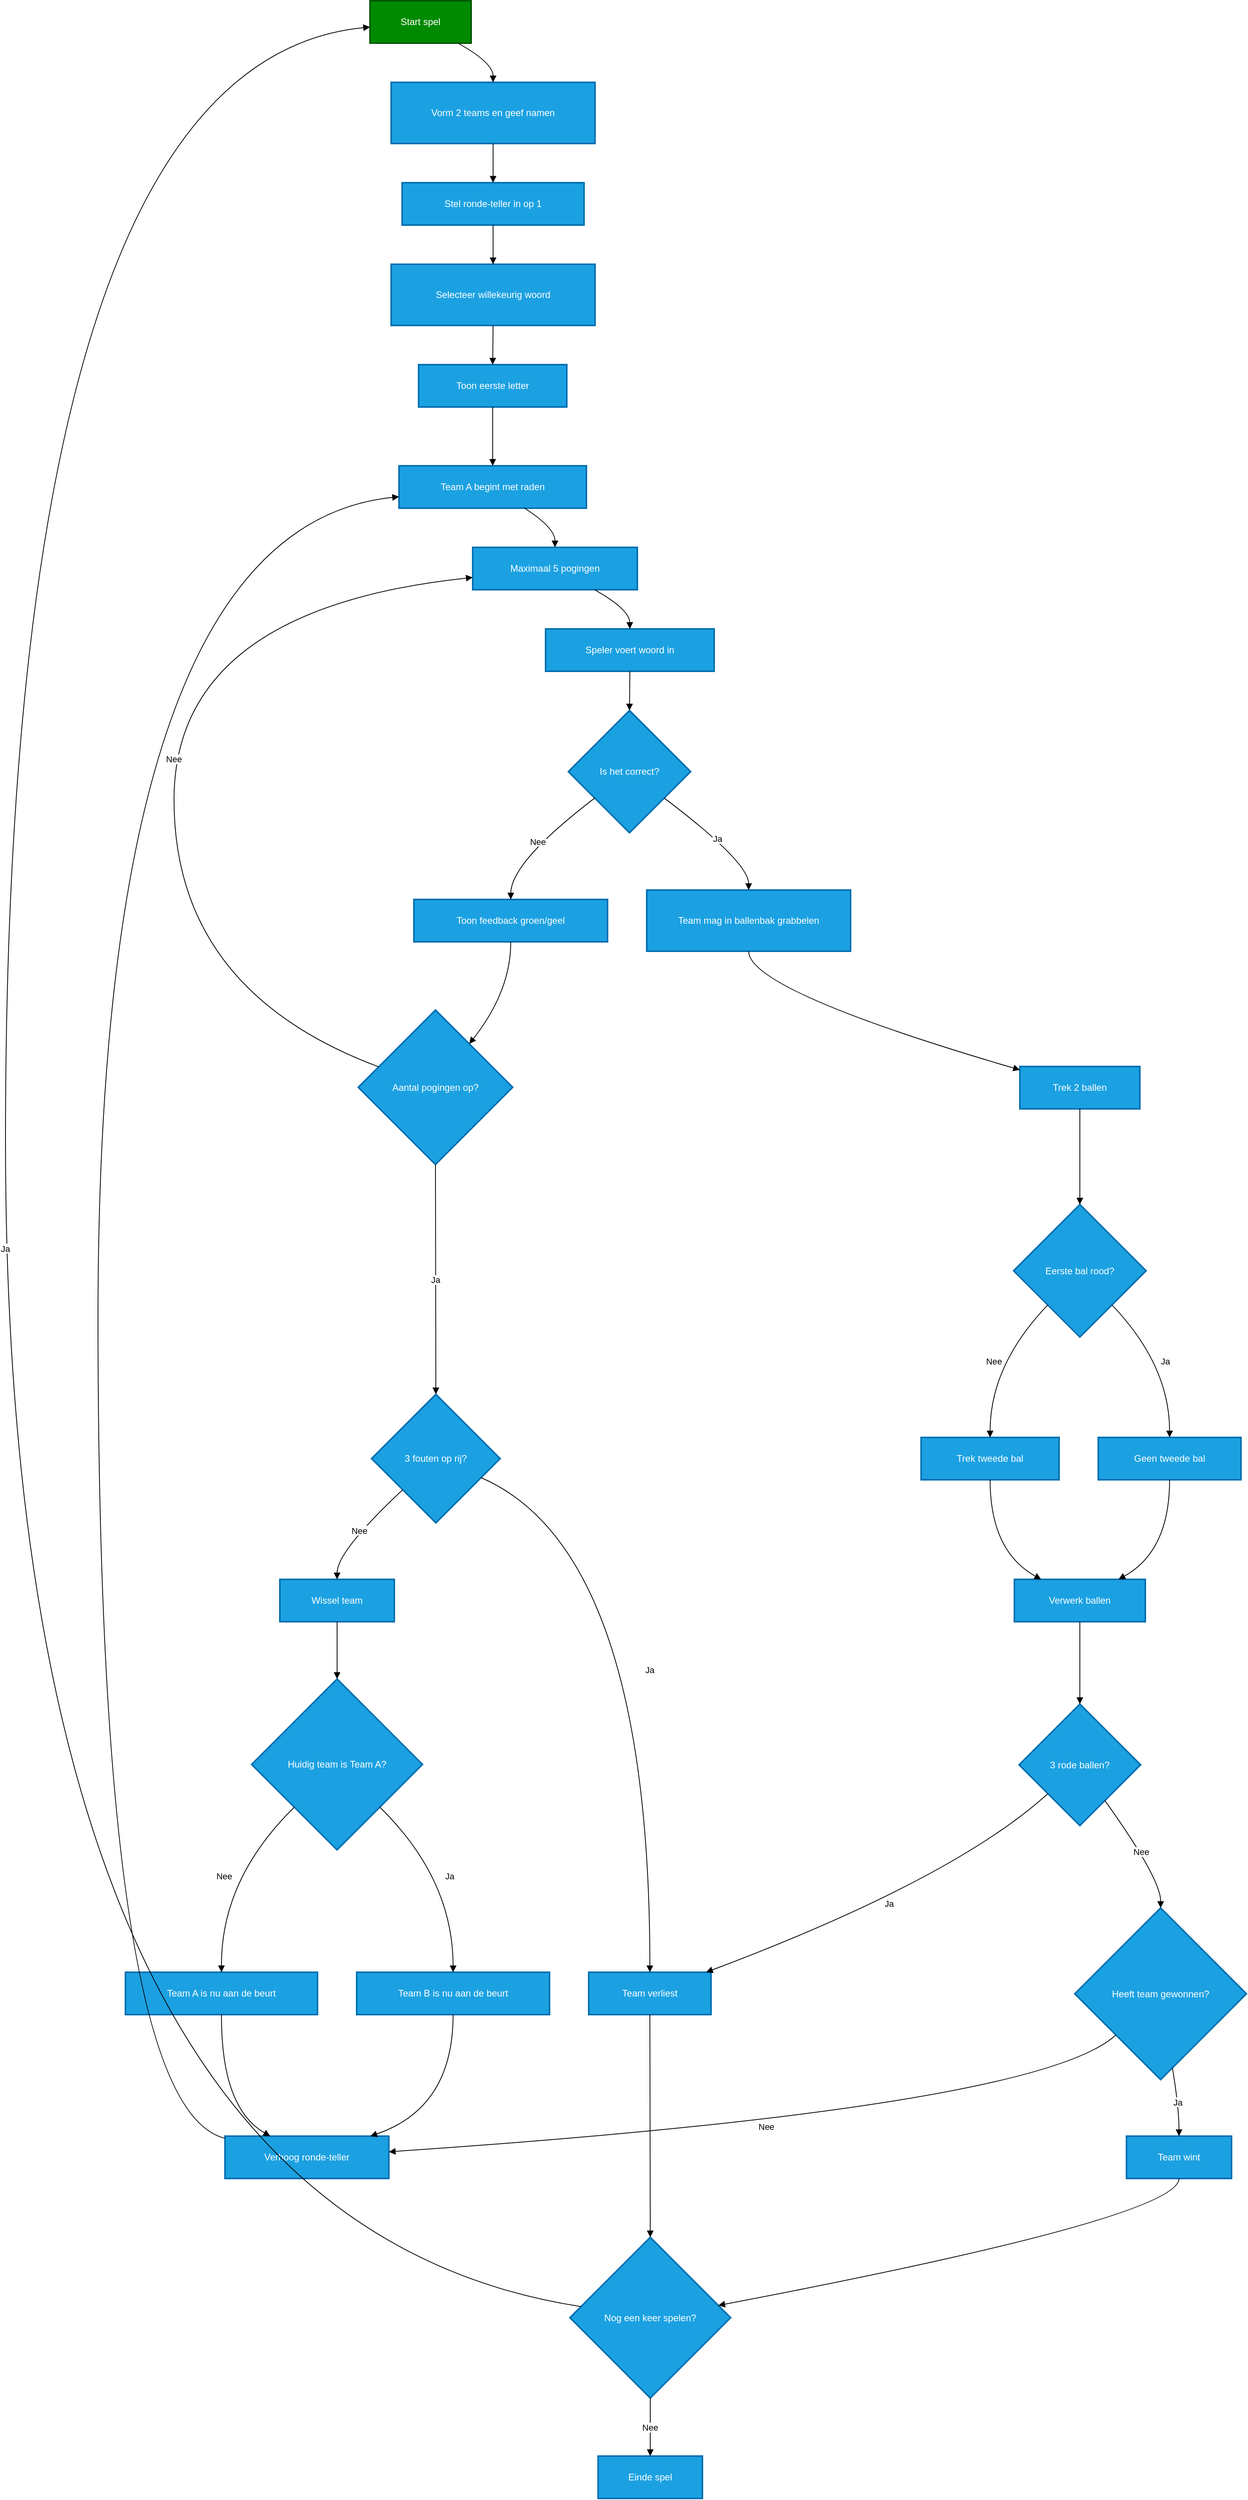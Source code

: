 <mxfile version="26.1.1">
  <diagram name="Pagina-1" id="pL5qWBEICF1cN_0vFaMQ">
    <mxGraphModel dx="5736" dy="4289" grid="1" gridSize="10" guides="1" tooltips="1" connect="1" arrows="1" fold="1" page="1" pageScale="1" pageWidth="827" pageHeight="1169" math="0" shadow="0">
      <root>
        <mxCell id="0" />
        <mxCell id="1" parent="0" />
        <mxCell id="IDxEbjrCCTd06J0M8eWO-80" value="Ja" style="curved=1;startArrow=none;endArrow=block;exitX=0;exitY=0.39;entryX=0;entryY=0.72;rounded=0;" edge="1" parent="1" source="IDxEbjrCCTd06J0M8eWO-51">
          <mxGeometry relative="1" as="geometry">
            <Array as="points">
              <mxPoint x="600" y="1839" />
              <mxPoint x="600" y="-461" />
            </Array>
            <mxPoint x="821" y="-501.12" as="targetPoint" />
          </mxGeometry>
        </mxCell>
        <mxCell id="IDxEbjrCCTd06J0M8eWO-84" value="Start spel" style="whiteSpace=wrap;strokeWidth=2;fillColor=#008a00;fontColor=#ffffff;strokeColor=#005700;" vertex="1" parent="1">
          <mxGeometry x="950" y="-1000" width="129" height="54" as="geometry" />
        </mxCell>
        <mxCell id="IDxEbjrCCTd06J0M8eWO-85" value="Vorm 2 teams en geef namen" style="whiteSpace=wrap;strokeWidth=2;fillColor=light-dark(#1BA1E2,#00B8C4);fontColor=#ffffff;strokeColor=light-dark(#006EAF,#004B52);" vertex="1" parent="1">
          <mxGeometry x="977" y="-896" width="260" height="78" as="geometry" />
        </mxCell>
        <mxCell id="IDxEbjrCCTd06J0M8eWO-86" value="Stel ronde-teller in op 1" style="whiteSpace=wrap;strokeWidth=2;fillColor=light-dark(#1BA1E2,#00B8C4);fontColor=#ffffff;strokeColor=light-dark(#006EAF,#004B52);" vertex="1" parent="1">
          <mxGeometry x="991" y="-768" width="232" height="54" as="geometry" />
        </mxCell>
        <mxCell id="IDxEbjrCCTd06J0M8eWO-87" value="Selecteer willekeurig woord" style="whiteSpace=wrap;strokeWidth=2;fillColor=light-dark(#1BA1E2,#00B8C4);fontColor=#ffffff;strokeColor=light-dark(#006EAF,#004B52);" vertex="1" parent="1">
          <mxGeometry x="977" y="-664" width="260" height="78" as="geometry" />
        </mxCell>
        <mxCell id="IDxEbjrCCTd06J0M8eWO-88" value="Toon eerste letter" style="whiteSpace=wrap;strokeWidth=2;fillColor=light-dark(#1BA1E2,#00B8C4);fontColor=#ffffff;strokeColor=light-dark(#006EAF,#004B52);" vertex="1" parent="1">
          <mxGeometry x="1012" y="-536" width="189" height="54" as="geometry" />
        </mxCell>
        <mxCell id="IDxEbjrCCTd06J0M8eWO-89" value="Team A begint met raden" style="whiteSpace=wrap;strokeWidth=2;fillColor=light-dark(#1BA1E2,#00B8C4);fontColor=#ffffff;strokeColor=light-dark(#006EAF,#004B52);" vertex="1" parent="1">
          <mxGeometry x="987" y="-407" width="239" height="54" as="geometry" />
        </mxCell>
        <mxCell id="IDxEbjrCCTd06J0M8eWO-90" value="Maximaal 5 pogingen" style="whiteSpace=wrap;strokeWidth=2;fillColor=light-dark(#1BA1E2,#00B8C4);fontColor=#ffffff;strokeColor=light-dark(#006EAF,#004B52);" vertex="1" parent="1">
          <mxGeometry x="1081" y="-303" width="210" height="54" as="geometry" />
        </mxCell>
        <mxCell id="IDxEbjrCCTd06J0M8eWO-91" value="Speler voert woord in" style="whiteSpace=wrap;strokeWidth=2;fillColor=light-dark(#1BA1E2,#00B8C4);fontColor=#ffffff;strokeColor=light-dark(#006EAF,#004B52);" vertex="1" parent="1">
          <mxGeometry x="1174" y="-199" width="215" height="54" as="geometry" />
        </mxCell>
        <mxCell id="IDxEbjrCCTd06J0M8eWO-92" value="Is het correct?" style="rhombus;strokeWidth=2;whiteSpace=wrap;fillColor=#1ba1e2;fontColor=#ffffff;strokeColor=#006EAF;" vertex="1" parent="1">
          <mxGeometry x="1203" y="-95" width="156" height="156" as="geometry" />
        </mxCell>
        <mxCell id="IDxEbjrCCTd06J0M8eWO-93" value="Team mag in ballenbak grabbelen" style="whiteSpace=wrap;strokeWidth=2;fillColor=light-dark(#1BA1E2,#00B8C4);fontColor=#ffffff;strokeColor=light-dark(#006EAF,#004B52);" vertex="1" parent="1">
          <mxGeometry x="1303" y="134" width="260" height="78" as="geometry" />
        </mxCell>
        <mxCell id="IDxEbjrCCTd06J0M8eWO-94" value="Toon feedback groen/geel" style="whiteSpace=wrap;strokeWidth=2;fillColor=light-dark(#1BA1E2,#00B8C4);fontColor=#ffffff;strokeColor=light-dark(#006EAF,#004B52);" vertex="1" parent="1">
          <mxGeometry x="1006" y="146" width="247" height="54" as="geometry" />
        </mxCell>
        <mxCell id="IDxEbjrCCTd06J0M8eWO-95" value="Aantal pogingen op?" style="rhombus;strokeWidth=2;whiteSpace=wrap;fillColor=#1ba1e2;fontColor=#ffffff;strokeColor=#006EAF;" vertex="1" parent="1">
          <mxGeometry x="935" y="287" width="197" height="197" as="geometry" />
        </mxCell>
        <mxCell id="IDxEbjrCCTd06J0M8eWO-96" value="3 fouten op rij?" style="rhombus;strokeWidth=2;whiteSpace=wrap;fillColor=#1ba1e2;fontColor=#ffffff;strokeColor=#006EAF;" vertex="1" parent="1">
          <mxGeometry x="952" y="777" width="164" height="164" as="geometry" />
        </mxCell>
        <mxCell id="IDxEbjrCCTd06J0M8eWO-97" value="Team verliest" style="whiteSpace=wrap;strokeWidth=2;fillColor=light-dark(#1BA1E2,#00B8C4);fontColor=#ffffff;strokeColor=light-dark(#006EAF,#004B52);" vertex="1" parent="1">
          <mxGeometry x="1229" y="1514" width="156" height="54" as="geometry" />
        </mxCell>
        <mxCell id="IDxEbjrCCTd06J0M8eWO-98" value="Wissel team" style="whiteSpace=wrap;strokeWidth=2;fillColor=light-dark(#1BA1E2,#00B8C4);fontColor=#ffffff;strokeColor=light-dark(#006EAF,#004B52);" vertex="1" parent="1">
          <mxGeometry x="835" y="1013" width="146" height="54" as="geometry" />
        </mxCell>
        <mxCell id="IDxEbjrCCTd06J0M8eWO-99" value="Huidig team is Team A?" style="rhombus;strokeWidth=2;whiteSpace=wrap;fillColor=#1ba1e2;fontColor=#ffffff;strokeColor=#006EAF;" vertex="1" parent="1">
          <mxGeometry x="799" y="1140" width="218" height="218" as="geometry" />
        </mxCell>
        <mxCell id="IDxEbjrCCTd06J0M8eWO-100" value="Team B is nu aan de beurt" style="whiteSpace=wrap;strokeWidth=2;fillColor=light-dark(#1BA1E2,#00B8C4);fontColor=#ffffff;strokeColor=light-dark(#006EAF,#004B52);" vertex="1" parent="1">
          <mxGeometry x="933" y="1514" width="246" height="54" as="geometry" />
        </mxCell>
        <mxCell id="IDxEbjrCCTd06J0M8eWO-101" value="Team A is nu aan de beurt" style="whiteSpace=wrap;strokeWidth=2;fillColor=light-dark(#1BA1E2,#00B8C4);fontColor=#ffffff;strokeColor=light-dark(#006EAF,#004B52);" vertex="1" parent="1">
          <mxGeometry x="638" y="1514" width="245" height="54" as="geometry" />
        </mxCell>
        <mxCell id="IDxEbjrCCTd06J0M8eWO-102" value="Verhoog ronde-teller" style="whiteSpace=wrap;strokeWidth=2;fillColor=light-dark(#1BA1E2,#00B8C4);fontColor=#ffffff;strokeColor=light-dark(#006EAF,#004B52);" vertex="1" parent="1">
          <mxGeometry x="765" y="1723" width="209" height="54" as="geometry" />
        </mxCell>
        <mxCell id="IDxEbjrCCTd06J0M8eWO-103" value="Trek 2 ballen" style="whiteSpace=wrap;strokeWidth=2;fillColor=light-dark(#1BA1E2,#00B8C4);fontColor=#ffffff;strokeColor=light-dark(#006EAF,#004B52);" vertex="1" parent="1">
          <mxGeometry x="1779" y="359" width="153" height="54" as="geometry" />
        </mxCell>
        <mxCell id="IDxEbjrCCTd06J0M8eWO-104" value="Eerste bal rood?" style="rhombus;strokeWidth=2;whiteSpace=wrap;fillColor=#1ba1e2;fontColor=#ffffff;strokeColor=#006EAF;" vertex="1" parent="1">
          <mxGeometry x="1771" y="535" width="169" height="169" as="geometry" />
        </mxCell>
        <mxCell id="IDxEbjrCCTd06J0M8eWO-105" value="Geen tweede bal" style="whiteSpace=wrap;strokeWidth=2;fillColor=light-dark(#1BA1E2,#00B8C4);fontColor=#ffffff;strokeColor=light-dark(#006EAF,#004B52);" vertex="1" parent="1">
          <mxGeometry x="1879" y="832" width="182" height="54" as="geometry" />
        </mxCell>
        <mxCell id="IDxEbjrCCTd06J0M8eWO-106" value="Trek tweede bal" style="whiteSpace=wrap;strokeWidth=2;fillColor=light-dark(#1BA1E2,#00B8C4);fontColor=#ffffff;strokeColor=light-dark(#006EAF,#004B52);" vertex="1" parent="1">
          <mxGeometry x="1653" y="832" width="176" height="54" as="geometry" />
        </mxCell>
        <mxCell id="IDxEbjrCCTd06J0M8eWO-107" value="Verwerk ballen" style="whiteSpace=wrap;strokeWidth=2;fillColor=light-dark(#1BA1E2,#00B8C4);fontColor=#ffffff;strokeColor=light-dark(#006EAF,#004B52);" vertex="1" parent="1">
          <mxGeometry x="1772" y="1013" width="167" height="54" as="geometry" />
        </mxCell>
        <mxCell id="IDxEbjrCCTd06J0M8eWO-108" value="3 rode ballen?" style="rhombus;strokeWidth=2;whiteSpace=wrap;fillColor=#1ba1e2;fontColor=#ffffff;strokeColor=#006EAF;" vertex="1" parent="1">
          <mxGeometry x="1778" y="1172" width="155" height="155" as="geometry" />
        </mxCell>
        <mxCell id="IDxEbjrCCTd06J0M8eWO-109" value="Heeft team gewonnen?" style="rhombus;strokeWidth=2;whiteSpace=wrap;fillColor=#1ba1e2;fontColor=#ffffff;strokeColor=#006EAF;" vertex="1" parent="1">
          <mxGeometry x="1849" y="1432" width="219" height="219" as="geometry" />
        </mxCell>
        <mxCell id="IDxEbjrCCTd06J0M8eWO-110" value="Team wint" style="whiteSpace=wrap;strokeWidth=2;fillColor=light-dark(#1BA1E2,#00B8C4);fontColor=#ffffff;strokeColor=light-dark(#006EAF,#004B52);" vertex="1" parent="1">
          <mxGeometry x="1915" y="1723" width="134" height="54" as="geometry" />
        </mxCell>
        <mxCell id="IDxEbjrCCTd06J0M8eWO-111" value="Nog een keer spelen?" style="rhombus;strokeWidth=2;whiteSpace=wrap;fillColor=#1ba1e2;fontColor=#ffffff;strokeColor=#006EAF;" vertex="1" parent="1">
          <mxGeometry x="1205" y="1852" width="205" height="205" as="geometry" />
        </mxCell>
        <mxCell id="IDxEbjrCCTd06J0M8eWO-112" value="Einde spel" style="whiteSpace=wrap;strokeWidth=2;fillColor=light-dark(#1BA1E2,#FF9281);fontColor=#ffffff;strokeColor=light-dark(#006EAF,#A65F55);" vertex="1" parent="1">
          <mxGeometry x="1241" y="2131" width="133" height="54" as="geometry" />
        </mxCell>
        <mxCell id="IDxEbjrCCTd06J0M8eWO-113" value="" style="curved=1;startArrow=none;endArrow=block;exitX=0.87;exitY=1;entryX=0.5;entryY=0;rounded=0;" edge="1" parent="1" source="IDxEbjrCCTd06J0M8eWO-84" target="IDxEbjrCCTd06J0M8eWO-85">
          <mxGeometry relative="1" as="geometry">
            <Array as="points">
              <mxPoint x="1107" y="-921" />
            </Array>
          </mxGeometry>
        </mxCell>
        <mxCell id="IDxEbjrCCTd06J0M8eWO-114" value="" style="curved=1;startArrow=none;endArrow=block;exitX=0.5;exitY=1;entryX=0.5;entryY=0;rounded=0;" edge="1" parent="1" source="IDxEbjrCCTd06J0M8eWO-85" target="IDxEbjrCCTd06J0M8eWO-86">
          <mxGeometry relative="1" as="geometry">
            <Array as="points" />
          </mxGeometry>
        </mxCell>
        <mxCell id="IDxEbjrCCTd06J0M8eWO-115" value="" style="curved=1;startArrow=none;endArrow=block;exitX=0.5;exitY=1;entryX=0.5;entryY=0;rounded=0;" edge="1" parent="1" source="IDxEbjrCCTd06J0M8eWO-86" target="IDxEbjrCCTd06J0M8eWO-87">
          <mxGeometry relative="1" as="geometry">
            <Array as="points" />
          </mxGeometry>
        </mxCell>
        <mxCell id="IDxEbjrCCTd06J0M8eWO-116" value="" style="curved=1;startArrow=none;endArrow=block;exitX=0.5;exitY=1;entryX=0.5;entryY=0;rounded=0;" edge="1" parent="1" source="IDxEbjrCCTd06J0M8eWO-87" target="IDxEbjrCCTd06J0M8eWO-88">
          <mxGeometry relative="1" as="geometry">
            <Array as="points" />
          </mxGeometry>
        </mxCell>
        <mxCell id="IDxEbjrCCTd06J0M8eWO-117" value="" style="curved=1;startArrow=none;endArrow=block;exitX=0.5;exitY=1;entryX=0.5;entryY=0;rounded=0;" edge="1" parent="1" source="IDxEbjrCCTd06J0M8eWO-88" target="IDxEbjrCCTd06J0M8eWO-89">
          <mxGeometry relative="1" as="geometry">
            <Array as="points" />
          </mxGeometry>
        </mxCell>
        <mxCell id="IDxEbjrCCTd06J0M8eWO-118" value="" style="curved=1;startArrow=none;endArrow=block;exitX=0.67;exitY=1;entryX=0.5;entryY=0;rounded=0;" edge="1" parent="1" source="IDxEbjrCCTd06J0M8eWO-89" target="IDxEbjrCCTd06J0M8eWO-90">
          <mxGeometry relative="1" as="geometry">
            <Array as="points">
              <mxPoint x="1186" y="-328" />
            </Array>
          </mxGeometry>
        </mxCell>
        <mxCell id="IDxEbjrCCTd06J0M8eWO-119" value="" style="curved=1;startArrow=none;endArrow=block;exitX=0.74;exitY=1;entryX=0.5;entryY=0;rounded=0;" edge="1" parent="1" source="IDxEbjrCCTd06J0M8eWO-90" target="IDxEbjrCCTd06J0M8eWO-91">
          <mxGeometry relative="1" as="geometry">
            <Array as="points">
              <mxPoint x="1281" y="-224" />
            </Array>
          </mxGeometry>
        </mxCell>
        <mxCell id="IDxEbjrCCTd06J0M8eWO-120" value="" style="curved=1;startArrow=none;endArrow=block;exitX=0.5;exitY=1;entryX=0.5;entryY=0;rounded=0;" edge="1" parent="1" source="IDxEbjrCCTd06J0M8eWO-91" target="IDxEbjrCCTd06J0M8eWO-92">
          <mxGeometry relative="1" as="geometry">
            <Array as="points" />
          </mxGeometry>
        </mxCell>
        <mxCell id="IDxEbjrCCTd06J0M8eWO-121" value="Ja" style="curved=1;startArrow=none;endArrow=block;exitX=1;exitY=0.88;entryX=0.5;entryY=0;rounded=0;" edge="1" parent="1" source="IDxEbjrCCTd06J0M8eWO-92" target="IDxEbjrCCTd06J0M8eWO-93">
          <mxGeometry relative="1" as="geometry">
            <Array as="points">
              <mxPoint x="1433" y="98" />
            </Array>
          </mxGeometry>
        </mxCell>
        <mxCell id="IDxEbjrCCTd06J0M8eWO-122" value="Nee" style="curved=1;startArrow=none;endArrow=block;exitX=0;exitY=0.88;entryX=0.5;entryY=0;rounded=0;" edge="1" parent="1" source="IDxEbjrCCTd06J0M8eWO-92" target="IDxEbjrCCTd06J0M8eWO-94">
          <mxGeometry relative="1" as="geometry">
            <Array as="points">
              <mxPoint x="1130" y="98" />
            </Array>
          </mxGeometry>
        </mxCell>
        <mxCell id="IDxEbjrCCTd06J0M8eWO-123" value="" style="curved=1;startArrow=none;endArrow=block;exitX=0.5;exitY=1;entryX=0.89;entryY=0;rounded=0;" edge="1" parent="1" source="IDxEbjrCCTd06J0M8eWO-94" target="IDxEbjrCCTd06J0M8eWO-95">
          <mxGeometry relative="1" as="geometry">
            <Array as="points">
              <mxPoint x="1130" y="262" />
            </Array>
          </mxGeometry>
        </mxCell>
        <mxCell id="IDxEbjrCCTd06J0M8eWO-124" value="Nee" style="curved=1;startArrow=none;endArrow=block;exitX=0;exitY=0.32;entryX=0;entryY=0.71;rounded=0;" edge="1" parent="1" source="IDxEbjrCCTd06J0M8eWO-95" target="IDxEbjrCCTd06J0M8eWO-90">
          <mxGeometry relative="1" as="geometry">
            <Array as="points">
              <mxPoint x="700" y="262" />
              <mxPoint x="700" y="-224" />
            </Array>
          </mxGeometry>
        </mxCell>
        <mxCell id="IDxEbjrCCTd06J0M8eWO-125" value="Ja" style="curved=1;startArrow=none;endArrow=block;exitX=0.5;exitY=1;entryX=0.5;entryY=0;rounded=0;" edge="1" parent="1" source="IDxEbjrCCTd06J0M8eWO-95" target="IDxEbjrCCTd06J0M8eWO-96">
          <mxGeometry relative="1" as="geometry">
            <Array as="points" />
          </mxGeometry>
        </mxCell>
        <mxCell id="IDxEbjrCCTd06J0M8eWO-126" value="Ja" style="curved=1;startArrow=none;endArrow=block;exitX=1;exitY=0.71;entryX=0.5;entryY=0;rounded=0;" edge="1" parent="1" source="IDxEbjrCCTd06J0M8eWO-96" target="IDxEbjrCCTd06J0M8eWO-97">
          <mxGeometry relative="1" as="geometry">
            <Array as="points">
              <mxPoint x="1307" y="977" />
            </Array>
          </mxGeometry>
        </mxCell>
        <mxCell id="IDxEbjrCCTd06J0M8eWO-127" value="Nee" style="curved=1;startArrow=none;endArrow=block;exitX=0;exitY=0.97;entryX=0.5;entryY=0.01;rounded=0;" edge="1" parent="1" source="IDxEbjrCCTd06J0M8eWO-96" target="IDxEbjrCCTd06J0M8eWO-98">
          <mxGeometry relative="1" as="geometry">
            <Array as="points">
              <mxPoint x="908" y="977" />
            </Array>
          </mxGeometry>
        </mxCell>
        <mxCell id="IDxEbjrCCTd06J0M8eWO-128" value="" style="curved=1;startArrow=none;endArrow=block;exitX=0.5;exitY=1.01;entryX=0.5;entryY=0;rounded=0;" edge="1" parent="1" source="IDxEbjrCCTd06J0M8eWO-98" target="IDxEbjrCCTd06J0M8eWO-99">
          <mxGeometry relative="1" as="geometry">
            <Array as="points" />
          </mxGeometry>
        </mxCell>
        <mxCell id="IDxEbjrCCTd06J0M8eWO-129" value="Ja" style="curved=1;startArrow=none;endArrow=block;exitX=1;exitY=1;entryX=0.5;entryY=0;rounded=0;" edge="1" parent="1" source="IDxEbjrCCTd06J0M8eWO-99" target="IDxEbjrCCTd06J0M8eWO-100">
          <mxGeometry relative="1" as="geometry">
            <Array as="points">
              <mxPoint x="1056" y="1395" />
            </Array>
          </mxGeometry>
        </mxCell>
        <mxCell id="IDxEbjrCCTd06J0M8eWO-130" value="Nee" style="curved=1;startArrow=none;endArrow=block;exitX=0;exitY=1;entryX=0.5;entryY=0;rounded=0;" edge="1" parent="1" source="IDxEbjrCCTd06J0M8eWO-99" target="IDxEbjrCCTd06J0M8eWO-101">
          <mxGeometry relative="1" as="geometry">
            <Array as="points">
              <mxPoint x="760" y="1395" />
            </Array>
          </mxGeometry>
        </mxCell>
        <mxCell id="IDxEbjrCCTd06J0M8eWO-131" value="" style="curved=1;startArrow=none;endArrow=block;exitX=0.5;exitY=1;entryX=0.88;entryY=0.01;rounded=0;" edge="1" parent="1" source="IDxEbjrCCTd06J0M8eWO-100" target="IDxEbjrCCTd06J0M8eWO-102">
          <mxGeometry relative="1" as="geometry">
            <Array as="points">
              <mxPoint x="1056" y="1687" />
            </Array>
          </mxGeometry>
        </mxCell>
        <mxCell id="IDxEbjrCCTd06J0M8eWO-132" value="" style="curved=1;startArrow=none;endArrow=block;exitX=0.5;exitY=1;entryX=0.28;entryY=0.01;rounded=0;" edge="1" parent="1" source="IDxEbjrCCTd06J0M8eWO-101" target="IDxEbjrCCTd06J0M8eWO-102">
          <mxGeometry relative="1" as="geometry">
            <Array as="points">
              <mxPoint x="760" y="1687" />
            </Array>
          </mxGeometry>
        </mxCell>
        <mxCell id="IDxEbjrCCTd06J0M8eWO-133" value="" style="curved=1;startArrow=none;endArrow=block;exitX=0;exitY=0.05;entryX=0;entryY=0.73;rounded=0;" edge="1" parent="1" source="IDxEbjrCCTd06J0M8eWO-102" target="IDxEbjrCCTd06J0M8eWO-89">
          <mxGeometry relative="1" as="geometry">
            <Array as="points">
              <mxPoint x="603" y="1687" />
              <mxPoint x="603" y="-328" />
            </Array>
          </mxGeometry>
        </mxCell>
        <mxCell id="IDxEbjrCCTd06J0M8eWO-134" value="" style="curved=1;startArrow=none;endArrow=block;exitX=0.5;exitY=1;entryX=0;entryY=0.08;rounded=0;" edge="1" parent="1" source="IDxEbjrCCTd06J0M8eWO-93" target="IDxEbjrCCTd06J0M8eWO-103">
          <mxGeometry relative="1" as="geometry">
            <Array as="points">
              <mxPoint x="1433" y="262" />
            </Array>
          </mxGeometry>
        </mxCell>
        <mxCell id="IDxEbjrCCTd06J0M8eWO-135" value="" style="curved=1;startArrow=none;endArrow=block;exitX=0.5;exitY=1;entryX=0.5;entryY=0;rounded=0;" edge="1" parent="1" source="IDxEbjrCCTd06J0M8eWO-103" target="IDxEbjrCCTd06J0M8eWO-104">
          <mxGeometry relative="1" as="geometry">
            <Array as="points" />
          </mxGeometry>
        </mxCell>
        <mxCell id="IDxEbjrCCTd06J0M8eWO-136" value="Ja" style="curved=1;startArrow=none;endArrow=block;exitX=0.97;exitY=1;entryX=0.5;entryY=-0.01;rounded=0;" edge="1" parent="1" source="IDxEbjrCCTd06J0M8eWO-104" target="IDxEbjrCCTd06J0M8eWO-105">
          <mxGeometry relative="1" as="geometry">
            <Array as="points">
              <mxPoint x="1970" y="740" />
            </Array>
          </mxGeometry>
        </mxCell>
        <mxCell id="IDxEbjrCCTd06J0M8eWO-137" value="Nee" style="curved=1;startArrow=none;endArrow=block;exitX=0.03;exitY=1;entryX=0.5;entryY=-0.01;rounded=0;" edge="1" parent="1" source="IDxEbjrCCTd06J0M8eWO-104" target="IDxEbjrCCTd06J0M8eWO-106">
          <mxGeometry relative="1" as="geometry">
            <Array as="points">
              <mxPoint x="1741" y="740" />
            </Array>
          </mxGeometry>
        </mxCell>
        <mxCell id="IDxEbjrCCTd06J0M8eWO-138" value="" style="curved=1;startArrow=none;endArrow=block;exitX=0.5;exitY=0.99;entryX=0.79;entryY=0.01;rounded=0;" edge="1" parent="1" source="IDxEbjrCCTd06J0M8eWO-105" target="IDxEbjrCCTd06J0M8eWO-107">
          <mxGeometry relative="1" as="geometry">
            <Array as="points">
              <mxPoint x="1970" y="977" />
            </Array>
          </mxGeometry>
        </mxCell>
        <mxCell id="IDxEbjrCCTd06J0M8eWO-139" value="" style="curved=1;startArrow=none;endArrow=block;exitX=0.5;exitY=0.99;entryX=0.21;entryY=0.01;rounded=0;" edge="1" parent="1" source="IDxEbjrCCTd06J0M8eWO-106" target="IDxEbjrCCTd06J0M8eWO-107">
          <mxGeometry relative="1" as="geometry">
            <Array as="points">
              <mxPoint x="1741" y="977" />
            </Array>
          </mxGeometry>
        </mxCell>
        <mxCell id="IDxEbjrCCTd06J0M8eWO-140" value="" style="curved=1;startArrow=none;endArrow=block;exitX=0.5;exitY=1.01;entryX=0.5;entryY=0;rounded=0;" edge="1" parent="1" source="IDxEbjrCCTd06J0M8eWO-107" target="IDxEbjrCCTd06J0M8eWO-108">
          <mxGeometry relative="1" as="geometry">
            <Array as="points" />
          </mxGeometry>
        </mxCell>
        <mxCell id="IDxEbjrCCTd06J0M8eWO-141" value="Ja" style="curved=1;startArrow=none;endArrow=block;exitX=0;exitY=0.95;entryX=0.96;entryY=0;rounded=0;" edge="1" parent="1" source="IDxEbjrCCTd06J0M8eWO-108" target="IDxEbjrCCTd06J0M8eWO-97">
          <mxGeometry relative="1" as="geometry">
            <Array as="points">
              <mxPoint x="1695" y="1395" />
            </Array>
          </mxGeometry>
        </mxCell>
        <mxCell id="IDxEbjrCCTd06J0M8eWO-142" value="Nee" style="curved=1;startArrow=none;endArrow=block;exitX=0.85;exitY=1;entryX=0.5;entryY=0;rounded=0;" edge="1" parent="1" source="IDxEbjrCCTd06J0M8eWO-108" target="IDxEbjrCCTd06J0M8eWO-109">
          <mxGeometry relative="1" as="geometry">
            <Array as="points">
              <mxPoint x="1959" y="1395" />
            </Array>
          </mxGeometry>
        </mxCell>
        <mxCell id="IDxEbjrCCTd06J0M8eWO-143" value="Ja" style="curved=1;startArrow=none;endArrow=block;exitX=0.58;exitY=1;entryX=0.5;entryY=0.01;rounded=0;" edge="1" parent="1" source="IDxEbjrCCTd06J0M8eWO-109" target="IDxEbjrCCTd06J0M8eWO-110">
          <mxGeometry relative="1" as="geometry">
            <Array as="points">
              <mxPoint x="1982" y="1687" />
            </Array>
          </mxGeometry>
        </mxCell>
        <mxCell id="IDxEbjrCCTd06J0M8eWO-144" value="Nee" style="curved=1;startArrow=none;endArrow=block;exitX=0;exitY=0.96;entryX=1;entryY=0.37;rounded=0;" edge="1" parent="1" source="IDxEbjrCCTd06J0M8eWO-109" target="IDxEbjrCCTd06J0M8eWO-102">
          <mxGeometry relative="1" as="geometry">
            <Array as="points">
              <mxPoint x="1801" y="1687" />
            </Array>
          </mxGeometry>
        </mxCell>
        <mxCell id="IDxEbjrCCTd06J0M8eWO-145" value="" style="curved=1;startArrow=none;endArrow=block;exitX=0.5;exitY=1.01;entryX=1;entryY=0.41;rounded=0;" edge="1" parent="1" source="IDxEbjrCCTd06J0M8eWO-110" target="IDxEbjrCCTd06J0M8eWO-111">
          <mxGeometry relative="1" as="geometry">
            <Array as="points">
              <mxPoint x="1982" y="1827" />
            </Array>
          </mxGeometry>
        </mxCell>
        <mxCell id="IDxEbjrCCTd06J0M8eWO-146" value="" style="curved=1;startArrow=none;endArrow=block;exitX=0.5;exitY=1;entryX=0.5;entryY=0;rounded=0;" edge="1" parent="1" source="IDxEbjrCCTd06J0M8eWO-97" target="IDxEbjrCCTd06J0M8eWO-111">
          <mxGeometry relative="1" as="geometry">
            <Array as="points" />
          </mxGeometry>
        </mxCell>
        <mxCell id="IDxEbjrCCTd06J0M8eWO-147" value="Ja" style="curved=1;startArrow=none;endArrow=block;exitX=0;exitY=0.42;entryX=0;entryY=0.62;rounded=0;" edge="1" parent="1" source="IDxEbjrCCTd06J0M8eWO-111" target="IDxEbjrCCTd06J0M8eWO-84">
          <mxGeometry relative="1" as="geometry">
            <Array as="points">
              <mxPoint x="485" y="1827" />
              <mxPoint x="485" y="-921" />
            </Array>
          </mxGeometry>
        </mxCell>
        <mxCell id="IDxEbjrCCTd06J0M8eWO-148" value="Nee" style="curved=1;startArrow=none;endArrow=block;exitX=0.5;exitY=1;entryX=0.5;entryY=0;rounded=0;" edge="1" parent="1" source="IDxEbjrCCTd06J0M8eWO-111" target="IDxEbjrCCTd06J0M8eWO-112">
          <mxGeometry relative="1" as="geometry">
            <Array as="points" />
          </mxGeometry>
        </mxCell>
      </root>
    </mxGraphModel>
  </diagram>
</mxfile>
